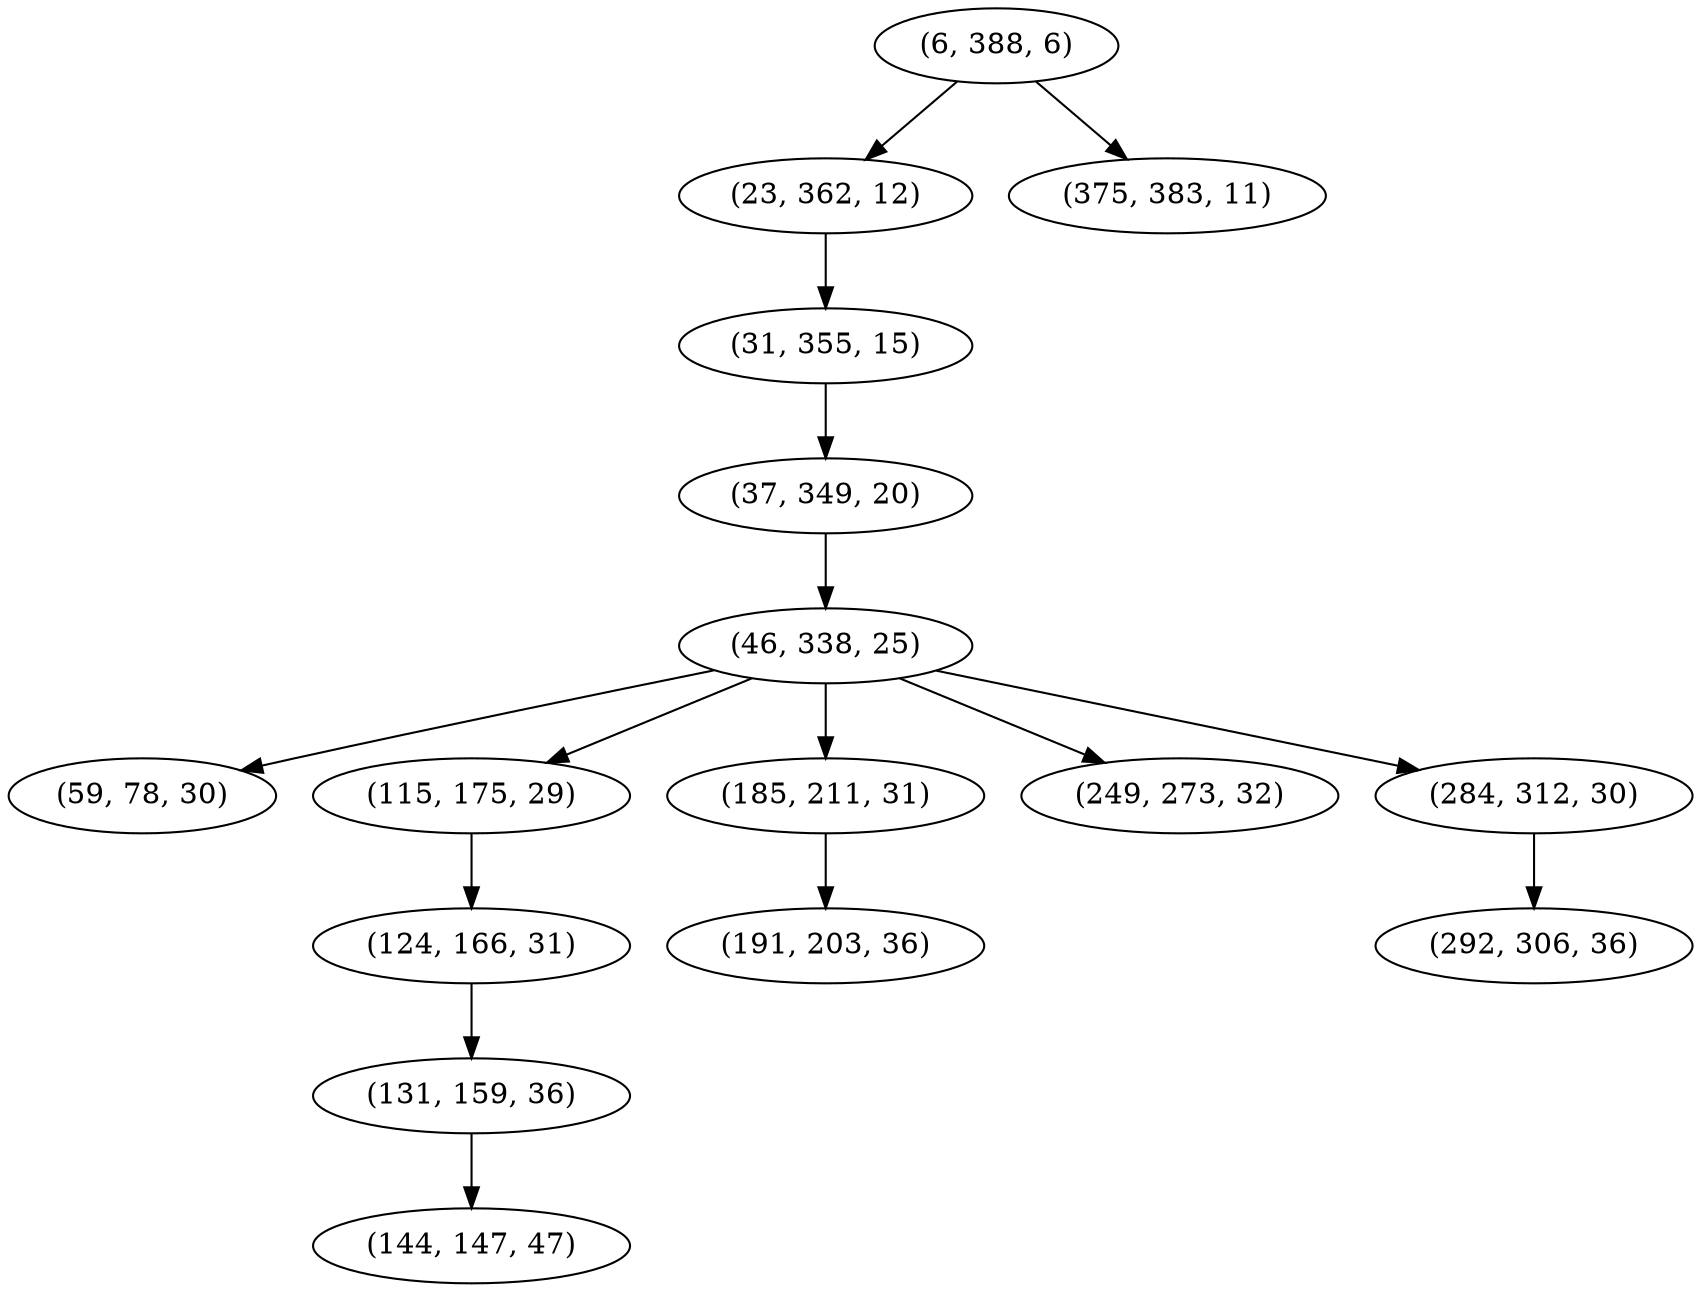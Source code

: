 digraph tree {
    "(6, 388, 6)";
    "(23, 362, 12)";
    "(31, 355, 15)";
    "(37, 349, 20)";
    "(46, 338, 25)";
    "(59, 78, 30)";
    "(115, 175, 29)";
    "(124, 166, 31)";
    "(131, 159, 36)";
    "(144, 147, 47)";
    "(185, 211, 31)";
    "(191, 203, 36)";
    "(249, 273, 32)";
    "(284, 312, 30)";
    "(292, 306, 36)";
    "(375, 383, 11)";
    "(6, 388, 6)" -> "(23, 362, 12)";
    "(6, 388, 6)" -> "(375, 383, 11)";
    "(23, 362, 12)" -> "(31, 355, 15)";
    "(31, 355, 15)" -> "(37, 349, 20)";
    "(37, 349, 20)" -> "(46, 338, 25)";
    "(46, 338, 25)" -> "(59, 78, 30)";
    "(46, 338, 25)" -> "(115, 175, 29)";
    "(46, 338, 25)" -> "(185, 211, 31)";
    "(46, 338, 25)" -> "(249, 273, 32)";
    "(46, 338, 25)" -> "(284, 312, 30)";
    "(115, 175, 29)" -> "(124, 166, 31)";
    "(124, 166, 31)" -> "(131, 159, 36)";
    "(131, 159, 36)" -> "(144, 147, 47)";
    "(185, 211, 31)" -> "(191, 203, 36)";
    "(284, 312, 30)" -> "(292, 306, 36)";
}

